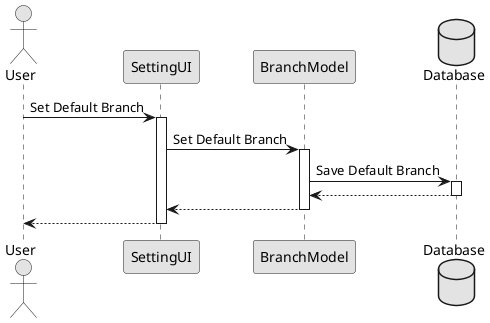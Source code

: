 @startuml sequence_diagram2
skinparam monochrome true
actor User as user
participant "SettingUI" as i1
participant "BranchModel" as a1
database "Database" as db
skinparam backgroundcolor transparent

user -> i1: Set Default Branch
activate i1

i1 -> a1: Set Default Branch
activate a1

a1 -> db: Save Default Branch
activate db

db --> a1
deactivate db

a1 --> i1
deactivate a1

i1 --> user
deactivate i1

@enduml